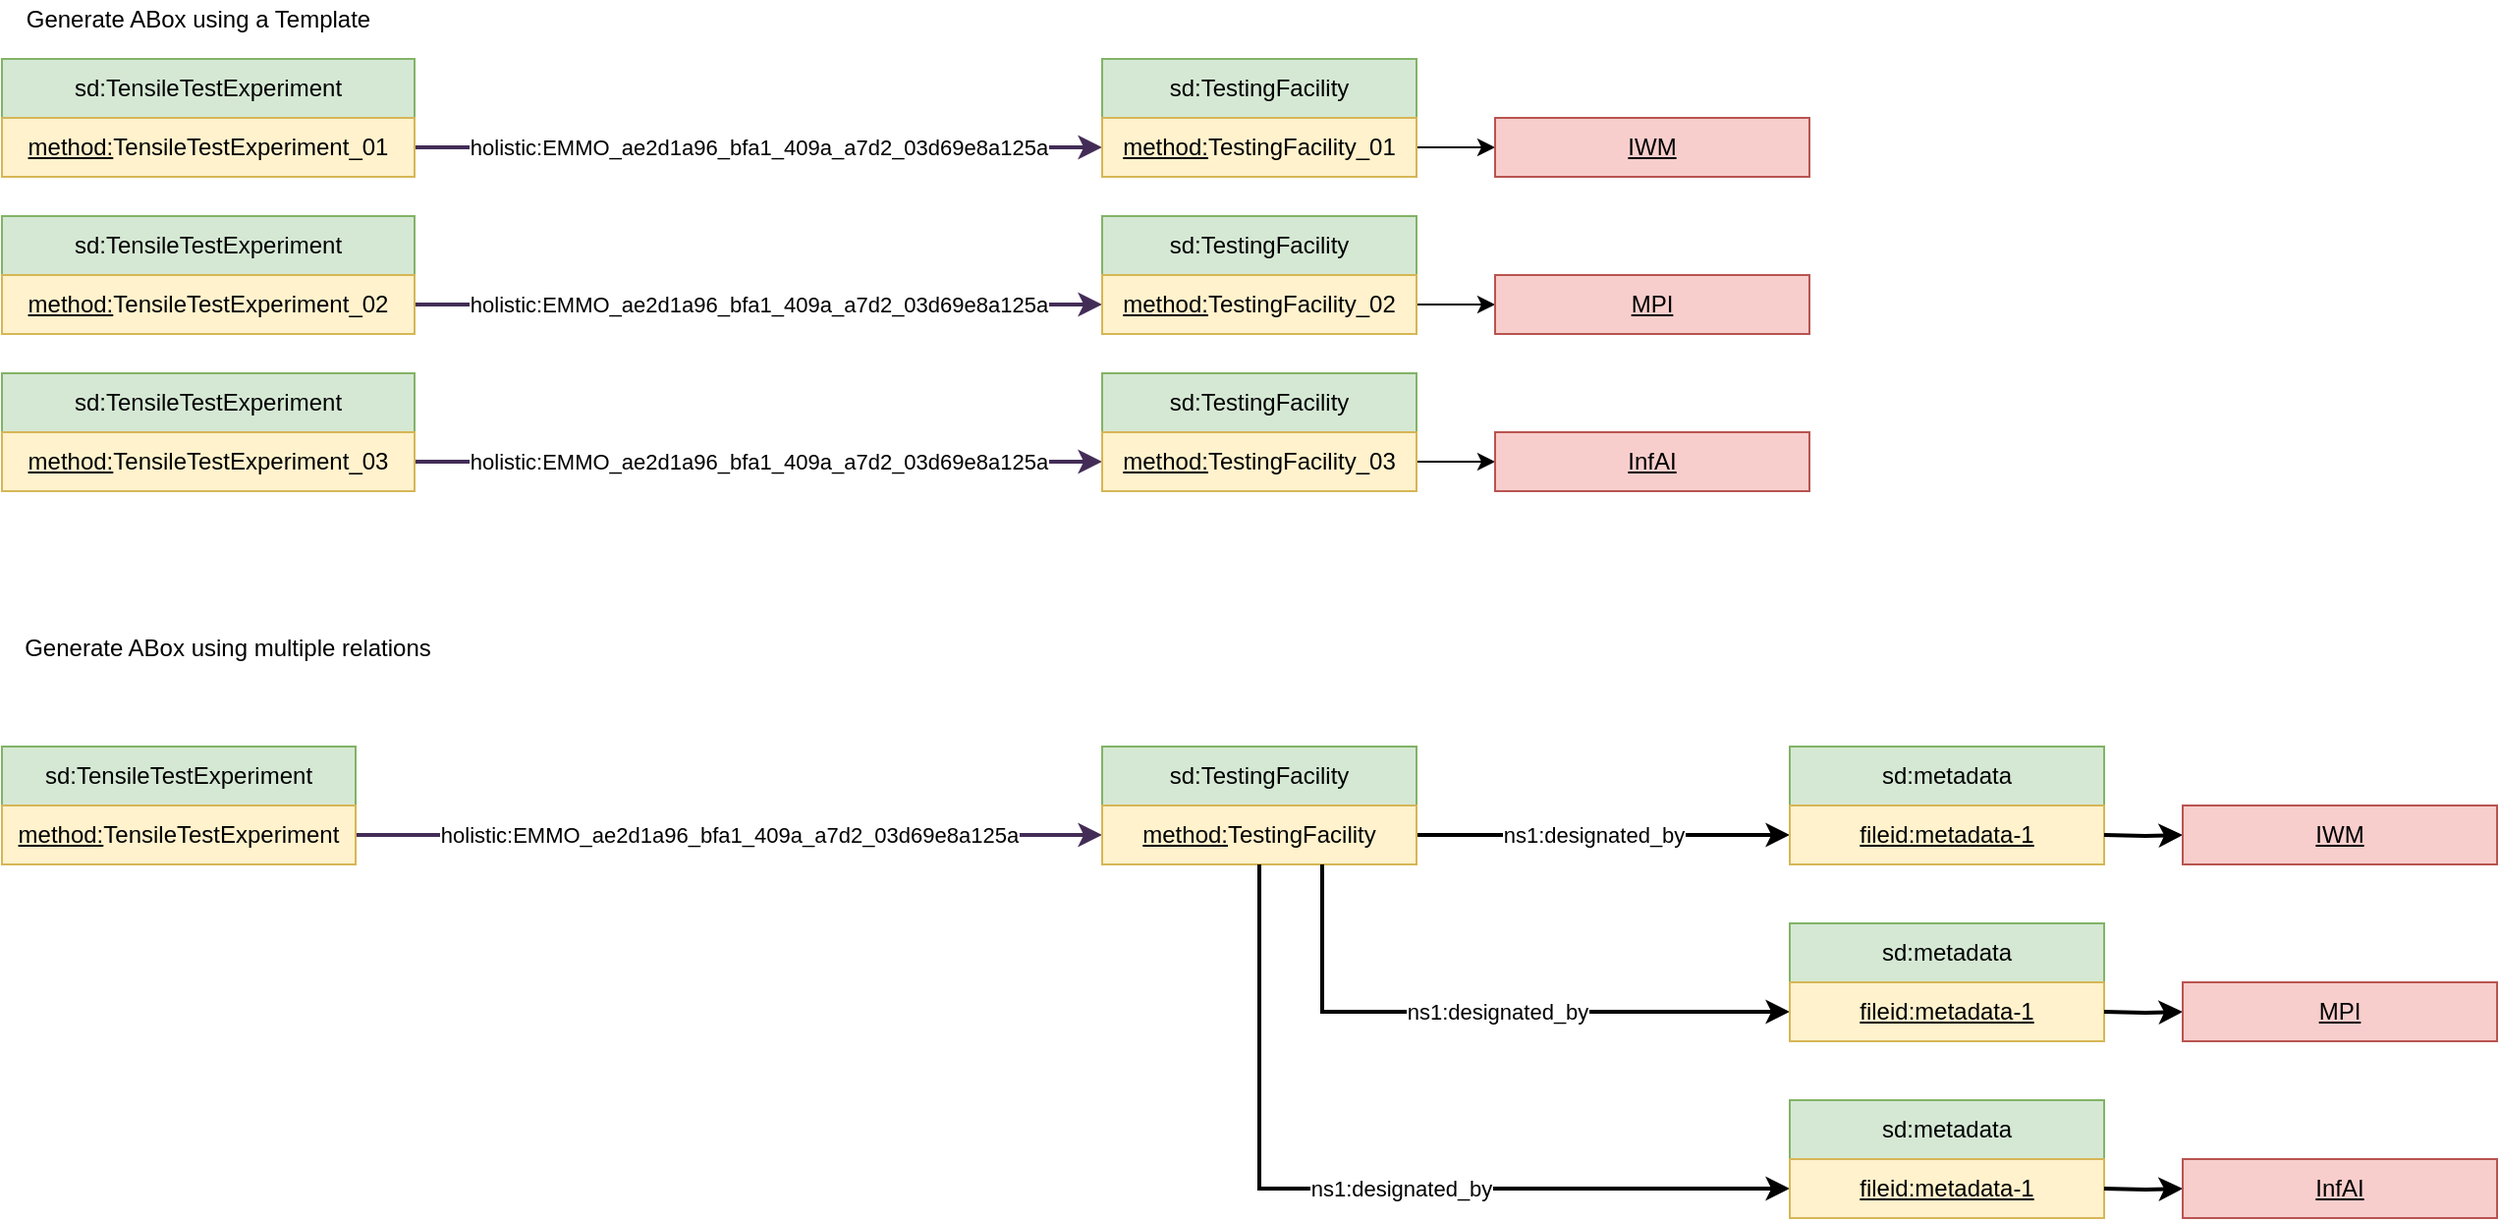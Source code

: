 <mxfile>
    <diagram id="EwJqZBersr4pubNy3R9B" name="Page-1">
        <mxGraphModel dx="672" dy="308" grid="1" gridSize="10" guides="1" tooltips="1" connect="1" arrows="1" fold="1" page="1" pageScale="1" pageWidth="850" pageHeight="1100" math="0" shadow="0">
            <root>
                <mxCell id="0"/>
                <mxCell id="1" parent="0"/>
                <mxCell id="1Oe6J-cwjIKAajmshm66-3" value="sd:TensileTestExperiment" style="rounded=0;whiteSpace=wrap;html=1;snapToPoint=1;points=[[0.1,0],[0.2,0],[0.3,0],[0.4,0],[0.5,0],[0.6,0],[0.7,0],[0.8,0],[0.9,0],[0,0.1],[0,0.3],[0,0.5],[0,0.7],[0,0.9],[0.1,1],[0.2,1],[0.3,1],[0.4,1],[0.5,1],[0.6,1],[0.7,1],[0.8,1],[0.9,1],[1,0.1],[1,0.3],[1,0.5],[1,0.7],[1,0.9]];fillColor=#d5e8d4;strokeColor=#82b366;" parent="1" vertex="1">
                    <mxGeometry x="20" y="40" width="210" height="30" as="geometry"/>
                </mxCell>
                <mxCell id="1Oe6J-cwjIKAajmshm66-4" value="&lt;span style=&quot;text-align: left&quot;&gt;holistic:EMMO_ae2d1a96_bfa1_409a_a7d2_03d69e8a125a&lt;/span&gt;" style="edgeStyle=orthogonalEdgeStyle;rounded=0;orthogonalLoop=1;jettySize=auto;html=1;entryX=0;entryY=0.5;entryDx=0;entryDy=0;strokeWidth=2;fillColor=#76608a;strokeColor=#432D57;" parent="1" source="1Oe6J-cwjIKAajmshm66-5" target="1Oe6J-cwjIKAajmshm66-7" edge="1">
                    <mxGeometry relative="1" as="geometry"/>
                </mxCell>
                <mxCell id="1Oe6J-cwjIKAajmshm66-5" value="&lt;u&gt;method:&lt;/u&gt;TensileTestExperiment_01" style="rounded=0;whiteSpace=wrap;html=1;snapToPoint=1;points=[[0.1,0],[0.2,0],[0.3,0],[0.4,0],[0.5,0],[0.6,0],[0.7,0],[0.8,0],[0.9,0],[0,0.1],[0,0.3],[0,0.5],[0,0.7],[0,0.9],[0.1,1],[0.2,1],[0.3,1],[0.4,1],[0.5,1],[0.6,1],[0.7,1],[0.8,1],[0.9,1],[1,0.1],[1,0.3],[1,0.5],[1,0.7],[1,0.9]];fillColor=#fff2cc;strokeColor=#d6b656;" parent="1" vertex="1">
                    <mxGeometry x="20" y="70" width="210" height="30" as="geometry"/>
                </mxCell>
                <mxCell id="1Oe6J-cwjIKAajmshm66-6" value="sd:TestingFacility" style="rounded=0;whiteSpace=wrap;html=1;snapToPoint=1;points=[[0.1,0],[0.2,0],[0.3,0],[0.4,0],[0.5,0],[0.6,0],[0.7,0],[0.8,0],[0.9,0],[0,0.1],[0,0.3],[0,0.5],[0,0.7],[0,0.9],[0.1,1],[0.2,1],[0.3,1],[0.4,1],[0.5,1],[0.6,1],[0.7,1],[0.8,1],[0.9,1],[1,0.1],[1,0.3],[1,0.5],[1,0.7],[1,0.9]];fillColor=#d5e8d4;strokeColor=#82b366;" parent="1" vertex="1">
                    <mxGeometry x="580" y="40" width="160" height="30" as="geometry"/>
                </mxCell>
                <mxCell id="1Oe6J-cwjIKAajmshm66-21" style="edgeStyle=orthogonalEdgeStyle;rounded=0;orthogonalLoop=1;jettySize=auto;html=1;entryX=0;entryY=0.5;entryDx=0;entryDy=0;" parent="1" source="1Oe6J-cwjIKAajmshm66-7" target="1Oe6J-cwjIKAajmshm66-20" edge="1">
                    <mxGeometry relative="1" as="geometry"/>
                </mxCell>
                <mxCell id="1Oe6J-cwjIKAajmshm66-7" value="&lt;u&gt;method:&lt;/u&gt;TestingFacility_01" style="rounded=0;whiteSpace=wrap;html=1;snapToPoint=1;points=[[0.1,0],[0.2,0],[0.3,0],[0.4,0],[0.5,0],[0.6,0],[0.7,0],[0.8,0],[0.9,0],[0,0.1],[0,0.3],[0,0.5],[0,0.7],[0,0.9],[0.1,1],[0.2,1],[0.3,1],[0.4,1],[0.5,1],[0.6,1],[0.7,1],[0.8,1],[0.9,1],[1,0.1],[1,0.3],[1,0.5],[1,0.7],[1,0.9]];fillColor=#fff2cc;strokeColor=#d6b656;" parent="1" vertex="1">
                    <mxGeometry x="580" y="70" width="160" height="30" as="geometry"/>
                </mxCell>
                <mxCell id="1Oe6J-cwjIKAajmshm66-8" value="sd:TensileTestExperiment" style="rounded=0;whiteSpace=wrap;html=1;snapToPoint=1;points=[[0.1,0],[0.2,0],[0.3,0],[0.4,0],[0.5,0],[0.6,0],[0.7,0],[0.8,0],[0.9,0],[0,0.1],[0,0.3],[0,0.5],[0,0.7],[0,0.9],[0.1,1],[0.2,1],[0.3,1],[0.4,1],[0.5,1],[0.6,1],[0.7,1],[0.8,1],[0.9,1],[1,0.1],[1,0.3],[1,0.5],[1,0.7],[1,0.9]];fillColor=#d5e8d4;strokeColor=#82b366;" parent="1" vertex="1">
                    <mxGeometry x="20" y="120" width="210" height="30" as="geometry"/>
                </mxCell>
                <mxCell id="1Oe6J-cwjIKAajmshm66-9" value="&lt;span style=&quot;text-align: left&quot;&gt;holistic:EMMO_ae2d1a96_bfa1_409a_a7d2_03d69e8a125a&lt;/span&gt;" style="edgeStyle=orthogonalEdgeStyle;rounded=0;orthogonalLoop=1;jettySize=auto;html=1;entryX=0;entryY=0.5;entryDx=0;entryDy=0;strokeWidth=2;fillColor=#76608a;strokeColor=#432D57;" parent="1" source="1Oe6J-cwjIKAajmshm66-10" target="1Oe6J-cwjIKAajmshm66-12" edge="1">
                    <mxGeometry relative="1" as="geometry"/>
                </mxCell>
                <mxCell id="1Oe6J-cwjIKAajmshm66-10" value="&lt;u&gt;method:&lt;/u&gt;TensileTestExperiment_02" style="rounded=0;whiteSpace=wrap;html=1;snapToPoint=1;points=[[0.1,0],[0.2,0],[0.3,0],[0.4,0],[0.5,0],[0.6,0],[0.7,0],[0.8,0],[0.9,0],[0,0.1],[0,0.3],[0,0.5],[0,0.7],[0,0.9],[0.1,1],[0.2,1],[0.3,1],[0.4,1],[0.5,1],[0.6,1],[0.7,1],[0.8,1],[0.9,1],[1,0.1],[1,0.3],[1,0.5],[1,0.7],[1,0.9]];fillColor=#fff2cc;strokeColor=#d6b656;" parent="1" vertex="1">
                    <mxGeometry x="20" y="150" width="210" height="30" as="geometry"/>
                </mxCell>
                <mxCell id="1Oe6J-cwjIKAajmshm66-11" value="sd:TestingFacility" style="rounded=0;whiteSpace=wrap;html=1;snapToPoint=1;points=[[0.1,0],[0.2,0],[0.3,0],[0.4,0],[0.5,0],[0.6,0],[0.7,0],[0.8,0],[0.9,0],[0,0.1],[0,0.3],[0,0.5],[0,0.7],[0,0.9],[0.1,1],[0.2,1],[0.3,1],[0.4,1],[0.5,1],[0.6,1],[0.7,1],[0.8,1],[0.9,1],[1,0.1],[1,0.3],[1,0.5],[1,0.7],[1,0.9]];fillColor=#d5e8d4;strokeColor=#82b366;" parent="1" vertex="1">
                    <mxGeometry x="580" y="120" width="160" height="30" as="geometry"/>
                </mxCell>
                <mxCell id="1Oe6J-cwjIKAajmshm66-22" style="edgeStyle=orthogonalEdgeStyle;rounded=0;orthogonalLoop=1;jettySize=auto;html=1;entryX=0;entryY=0.5;entryDx=0;entryDy=0;" parent="1" source="1Oe6J-cwjIKAajmshm66-12" target="1Oe6J-cwjIKAajmshm66-19" edge="1">
                    <mxGeometry relative="1" as="geometry"/>
                </mxCell>
                <mxCell id="1Oe6J-cwjIKAajmshm66-12" value="&lt;u&gt;method:&lt;/u&gt;TestingFacility_02" style="rounded=0;whiteSpace=wrap;html=1;snapToPoint=1;points=[[0.1,0],[0.2,0],[0.3,0],[0.4,0],[0.5,0],[0.6,0],[0.7,0],[0.8,0],[0.9,0],[0,0.1],[0,0.3],[0,0.5],[0,0.7],[0,0.9],[0.1,1],[0.2,1],[0.3,1],[0.4,1],[0.5,1],[0.6,1],[0.7,1],[0.8,1],[0.9,1],[1,0.1],[1,0.3],[1,0.5],[1,0.7],[1,0.9]];fillColor=#fff2cc;strokeColor=#d6b656;" parent="1" vertex="1">
                    <mxGeometry x="580" y="150" width="160" height="30" as="geometry"/>
                </mxCell>
                <mxCell id="1Oe6J-cwjIKAajmshm66-13" value="sd:TensileTestExperiment" style="rounded=0;whiteSpace=wrap;html=1;snapToPoint=1;points=[[0.1,0],[0.2,0],[0.3,0],[0.4,0],[0.5,0],[0.6,0],[0.7,0],[0.8,0],[0.9,0],[0,0.1],[0,0.3],[0,0.5],[0,0.7],[0,0.9],[0.1,1],[0.2,1],[0.3,1],[0.4,1],[0.5,1],[0.6,1],[0.7,1],[0.8,1],[0.9,1],[1,0.1],[1,0.3],[1,0.5],[1,0.7],[1,0.9]];fillColor=#d5e8d4;strokeColor=#82b366;" parent="1" vertex="1">
                    <mxGeometry x="20" y="200" width="210" height="30" as="geometry"/>
                </mxCell>
                <mxCell id="1Oe6J-cwjIKAajmshm66-14" value="&lt;span style=&quot;text-align: left&quot;&gt;holistic:EMMO_ae2d1a96_bfa1_409a_a7d2_03d69e8a125a&lt;/span&gt;" style="edgeStyle=orthogonalEdgeStyle;rounded=0;orthogonalLoop=1;jettySize=auto;html=1;entryX=0;entryY=0.5;entryDx=0;entryDy=0;strokeWidth=2;fillColor=#76608a;strokeColor=#432D57;" parent="1" source="1Oe6J-cwjIKAajmshm66-15" target="1Oe6J-cwjIKAajmshm66-17" edge="1">
                    <mxGeometry relative="1" as="geometry"/>
                </mxCell>
                <mxCell id="1Oe6J-cwjIKAajmshm66-15" value="&lt;u&gt;method:&lt;/u&gt;TensileTestExperiment_03" style="rounded=0;whiteSpace=wrap;html=1;snapToPoint=1;points=[[0.1,0],[0.2,0],[0.3,0],[0.4,0],[0.5,0],[0.6,0],[0.7,0],[0.8,0],[0.9,0],[0,0.1],[0,0.3],[0,0.5],[0,0.7],[0,0.9],[0.1,1],[0.2,1],[0.3,1],[0.4,1],[0.5,1],[0.6,1],[0.7,1],[0.8,1],[0.9,1],[1,0.1],[1,0.3],[1,0.5],[1,0.7],[1,0.9]];fillColor=#fff2cc;strokeColor=#d6b656;" parent="1" vertex="1">
                    <mxGeometry x="20" y="230" width="210" height="30" as="geometry"/>
                </mxCell>
                <mxCell id="1Oe6J-cwjIKAajmshm66-16" value="sd:TestingFacility" style="rounded=0;whiteSpace=wrap;html=1;snapToPoint=1;points=[[0.1,0],[0.2,0],[0.3,0],[0.4,0],[0.5,0],[0.6,0],[0.7,0],[0.8,0],[0.9,0],[0,0.1],[0,0.3],[0,0.5],[0,0.7],[0,0.9],[0.1,1],[0.2,1],[0.3,1],[0.4,1],[0.5,1],[0.6,1],[0.7,1],[0.8,1],[0.9,1],[1,0.1],[1,0.3],[1,0.5],[1,0.7],[1,0.9]];fillColor=#d5e8d4;strokeColor=#82b366;" parent="1" vertex="1">
                    <mxGeometry x="580" y="200" width="160" height="30" as="geometry"/>
                </mxCell>
                <mxCell id="1Oe6J-cwjIKAajmshm66-23" style="edgeStyle=orthogonalEdgeStyle;rounded=0;orthogonalLoop=1;jettySize=auto;html=1;" parent="1" source="1Oe6J-cwjIKAajmshm66-17" target="1Oe6J-cwjIKAajmshm66-18" edge="1">
                    <mxGeometry relative="1" as="geometry"/>
                </mxCell>
                <mxCell id="1Oe6J-cwjIKAajmshm66-17" value="&lt;u&gt;method:&lt;/u&gt;TestingFacility_03" style="rounded=0;whiteSpace=wrap;html=1;snapToPoint=1;points=[[0.1,0],[0.2,0],[0.3,0],[0.4,0],[0.5,0],[0.6,0],[0.7,0],[0.8,0],[0.9,0],[0,0.1],[0,0.3],[0,0.5],[0,0.7],[0,0.9],[0.1,1],[0.2,1],[0.3,1],[0.4,1],[0.5,1],[0.6,1],[0.7,1],[0.8,1],[0.9,1],[1,0.1],[1,0.3],[1,0.5],[1,0.7],[1,0.9]];fillColor=#fff2cc;strokeColor=#d6b656;" parent="1" vertex="1">
                    <mxGeometry x="580" y="230" width="160" height="30" as="geometry"/>
                </mxCell>
                <mxCell id="1Oe6J-cwjIKAajmshm66-18" value="&lt;u&gt;InfAI&lt;/u&gt;" style="rounded=0;whiteSpace=wrap;html=1;snapToPoint=1;points=[[0.1,0],[0.2,0],[0.3,0],[0.4,0],[0.5,0],[0.6,0],[0.7,0],[0.8,0],[0.9,0],[0,0.1],[0,0.3],[0,0.5],[0,0.7],[0,0.9],[0.1,1],[0.2,1],[0.3,1],[0.4,1],[0.5,1],[0.6,1],[0.7,1],[0.8,1],[0.9,1],[1,0.1],[1,0.3],[1,0.5],[1,0.7],[1,0.9]];fillColor=#f8cecc;strokeColor=#b85450;" parent="1" vertex="1">
                    <mxGeometry x="780" y="230" width="160" height="30" as="geometry"/>
                </mxCell>
                <mxCell id="1Oe6J-cwjIKAajmshm66-19" value="&lt;u&gt;MPI&lt;/u&gt;" style="rounded=0;whiteSpace=wrap;html=1;snapToPoint=1;points=[[0.1,0],[0.2,0],[0.3,0],[0.4,0],[0.5,0],[0.6,0],[0.7,0],[0.8,0],[0.9,0],[0,0.1],[0,0.3],[0,0.5],[0,0.7],[0,0.9],[0.1,1],[0.2,1],[0.3,1],[0.4,1],[0.5,1],[0.6,1],[0.7,1],[0.8,1],[0.9,1],[1,0.1],[1,0.3],[1,0.5],[1,0.7],[1,0.9]];fillColor=#f8cecc;strokeColor=#b85450;" parent="1" vertex="1">
                    <mxGeometry x="780" y="150" width="160" height="30" as="geometry"/>
                </mxCell>
                <mxCell id="1Oe6J-cwjIKAajmshm66-20" value="&lt;u&gt;IWM&lt;/u&gt;" style="rounded=0;whiteSpace=wrap;html=1;snapToPoint=1;points=[[0.1,0],[0.2,0],[0.3,0],[0.4,0],[0.5,0],[0.6,0],[0.7,0],[0.8,0],[0.9,0],[0,0.1],[0,0.3],[0,0.5],[0,0.7],[0,0.9],[0.1,1],[0.2,1],[0.3,1],[0.4,1],[0.5,1],[0.6,1],[0.7,1],[0.8,1],[0.9,1],[1,0.1],[1,0.3],[1,0.5],[1,0.7],[1,0.9]];fillColor=#f8cecc;strokeColor=#b85450;" parent="1" vertex="1">
                    <mxGeometry x="780" y="70" width="160" height="30" as="geometry"/>
                </mxCell>
                <mxCell id="1Oe6J-cwjIKAajmshm66-24" value="sd:TensileTestExperiment" style="rounded=0;whiteSpace=wrap;html=1;snapToPoint=1;points=[[0.1,0],[0.2,0],[0.3,0],[0.4,0],[0.5,0],[0.6,0],[0.7,0],[0.8,0],[0.9,0],[0,0.1],[0,0.3],[0,0.5],[0,0.7],[0,0.9],[0.1,1],[0.2,1],[0.3,1],[0.4,1],[0.5,1],[0.6,1],[0.7,1],[0.8,1],[0.9,1],[1,0.1],[1,0.3],[1,0.5],[1,0.7],[1,0.9]];fillColor=#d5e8d4;strokeColor=#82b366;" parent="1" vertex="1">
                    <mxGeometry x="20" y="390" width="180" height="30" as="geometry"/>
                </mxCell>
                <mxCell id="1Oe6J-cwjIKAajmshm66-25" value="&lt;span style=&quot;text-align: left&quot;&gt;holistic:EMMO_ae2d1a96_bfa1_409a_a7d2_03d69e8a125a&lt;/span&gt;" style="edgeStyle=orthogonalEdgeStyle;rounded=0;orthogonalLoop=1;jettySize=auto;html=1;entryX=0;entryY=0.5;entryDx=0;entryDy=0;strokeWidth=2;fillColor=#76608a;strokeColor=#432D57;" parent="1" source="1Oe6J-cwjIKAajmshm66-26" target="1Oe6J-cwjIKAajmshm66-28" edge="1">
                    <mxGeometry relative="1" as="geometry"/>
                </mxCell>
                <mxCell id="1Oe6J-cwjIKAajmshm66-26" value="&lt;u&gt;method:&lt;/u&gt;TensileTestExperiment" style="rounded=0;whiteSpace=wrap;html=1;snapToPoint=1;points=[[0.1,0],[0.2,0],[0.3,0],[0.4,0],[0.5,0],[0.6,0],[0.7,0],[0.8,0],[0.9,0],[0,0.1],[0,0.3],[0,0.5],[0,0.7],[0,0.9],[0.1,1],[0.2,1],[0.3,1],[0.4,1],[0.5,1],[0.6,1],[0.7,1],[0.8,1],[0.9,1],[1,0.1],[1,0.3],[1,0.5],[1,0.7],[1,0.9]];fillColor=#fff2cc;strokeColor=#d6b656;" parent="1" vertex="1">
                    <mxGeometry x="20" y="420" width="180" height="30" as="geometry"/>
                </mxCell>
                <mxCell id="1Oe6J-cwjIKAajmshm66-27" value="sd:TestingFacility" style="rounded=0;whiteSpace=wrap;html=1;snapToPoint=1;points=[[0.1,0],[0.2,0],[0.3,0],[0.4,0],[0.5,0],[0.6,0],[0.7,0],[0.8,0],[0.9,0],[0,0.1],[0,0.3],[0,0.5],[0,0.7],[0,0.9],[0.1,1],[0.2,1],[0.3,1],[0.4,1],[0.5,1],[0.6,1],[0.7,1],[0.8,1],[0.9,1],[1,0.1],[1,0.3],[1,0.5],[1,0.7],[1,0.9]];fillColor=#d5e8d4;strokeColor=#82b366;" parent="1" vertex="1">
                    <mxGeometry x="580" y="390" width="160" height="30" as="geometry"/>
                </mxCell>
                <mxCell id="1Oe6J-cwjIKAajmshm66-31" style="edgeStyle=orthogonalEdgeStyle;rounded=0;orthogonalLoop=1;jettySize=auto;html=1;entryX=0;entryY=0.5;entryDx=0;entryDy=0;strokeWidth=2;" parent="1" source="1Oe6J-cwjIKAajmshm66-28" target="1Oe6J-cwjIKAajmshm66-30" edge="1">
                    <mxGeometry relative="1" as="geometry"/>
                </mxCell>
                <mxCell id="1Oe6J-cwjIKAajmshm66-32" value="ns1:designated_by" style="edgeLabel;html=1;align=center;verticalAlign=middle;resizable=0;points=[];" parent="1Oe6J-cwjIKAajmshm66-31" vertex="1" connectable="0">
                    <mxGeometry x="0.2" y="1" relative="1" as="geometry">
                        <mxPoint x="-24" y="1" as="offset"/>
                    </mxGeometry>
                </mxCell>
                <mxCell id="1Oe6J-cwjIKAajmshm66-28" value="&lt;u&gt;method:&lt;/u&gt;TestingFacility" style="rounded=0;whiteSpace=wrap;html=1;snapToPoint=1;points=[[0.1,0],[0.2,0],[0.3,0],[0.4,0],[0.5,0],[0.6,0],[0.7,0],[0.8,0],[0.9,0],[0,0.1],[0,0.3],[0,0.5],[0,0.7],[0,0.9],[0.1,1],[0.2,1],[0.3,1],[0.4,1],[0.5,1],[0.6,1],[0.7,1],[0.8,1],[0.9,1],[1,0.1],[1,0.3],[1,0.5],[1,0.7],[1,0.9]];fillColor=#fff2cc;strokeColor=#d6b656;" parent="1" vertex="1">
                    <mxGeometry x="580" y="420" width="160" height="30" as="geometry"/>
                </mxCell>
                <mxCell id="1Oe6J-cwjIKAajmshm66-29" value="sd:metadata" style="rounded=0;whiteSpace=wrap;html=1;snapToPoint=1;points=[[0.1,0],[0.2,0],[0.3,0],[0.4,0],[0.5,0],[0.6,0],[0.7,0],[0.8,0],[0.9,0],[0,0.1],[0,0.3],[0,0.5],[0,0.7],[0,0.9],[0.1,1],[0.2,1],[0.3,1],[0.4,1],[0.5,1],[0.6,1],[0.7,1],[0.8,1],[0.9,1],[1,0.1],[1,0.3],[1,0.5],[1,0.7],[1,0.9]];fillColor=#d5e8d4;strokeColor=#82b366;" parent="1" vertex="1">
                    <mxGeometry x="930" y="390" width="160" height="30" as="geometry"/>
                </mxCell>
                <mxCell id="1Oe6J-cwjIKAajmshm66-30" value="&lt;u&gt;fileid:metadata-1&lt;/u&gt;" style="rounded=0;whiteSpace=wrap;html=1;snapToPoint=1;points=[[0.1,0],[0.2,0],[0.3,0],[0.4,0],[0.5,0],[0.6,0],[0.7,0],[0.8,0],[0.9,0],[0,0.1],[0,0.3],[0,0.5],[0,0.7],[0,0.9],[0.1,1],[0.2,1],[0.3,1],[0.4,1],[0.5,1],[0.6,1],[0.7,1],[0.8,1],[0.9,1],[1,0.1],[1,0.3],[1,0.5],[1,0.7],[1,0.9]];fillColor=#fff2cc;strokeColor=#d6b656;" parent="1" vertex="1">
                    <mxGeometry x="930" y="420" width="160" height="30" as="geometry"/>
                </mxCell>
                <mxCell id="1Oe6J-cwjIKAajmshm66-33" style="edgeStyle=orthogonalEdgeStyle;rounded=0;orthogonalLoop=1;jettySize=auto;html=1;entryX=0;entryY=0.5;entryDx=0;entryDy=0;strokeWidth=2;" parent="1" target="1Oe6J-cwjIKAajmshm66-34" edge="1">
                    <mxGeometry relative="1" as="geometry">
                        <mxPoint x="1090" y="435" as="sourcePoint"/>
                    </mxGeometry>
                </mxCell>
                <mxCell id="1Oe6J-cwjIKAajmshm66-34" value="&lt;u&gt;IWM&lt;/u&gt;" style="rounded=0;whiteSpace=wrap;html=1;snapToPoint=1;points=[[0.1,0],[0.2,0],[0.3,0],[0.4,0],[0.5,0],[0.6,0],[0.7,0],[0.8,0],[0.9,0],[0,0.1],[0,0.3],[0,0.5],[0,0.7],[0,0.9],[0.1,1],[0.2,1],[0.3,1],[0.4,1],[0.5,1],[0.6,1],[0.7,1],[0.8,1],[0.9,1],[1,0.1],[1,0.3],[1,0.5],[1,0.7],[1,0.9]];fillColor=#f8cecc;strokeColor=#b85450;" parent="1" vertex="1">
                    <mxGeometry x="1130" y="420" width="160" height="30" as="geometry"/>
                </mxCell>
                <mxCell id="1Oe6J-cwjIKAajmshm66-35" style="edgeStyle=orthogonalEdgeStyle;rounded=0;orthogonalLoop=1;jettySize=auto;html=1;entryX=0;entryY=0.5;entryDx=0;entryDy=0;exitX=0.7;exitY=1;exitDx=0;exitDy=0;strokeWidth=2;" parent="1" source="1Oe6J-cwjIKAajmshm66-28" target="1Oe6J-cwjIKAajmshm66-38" edge="1">
                    <mxGeometry relative="1" as="geometry">
                        <mxPoint x="740" y="525" as="sourcePoint"/>
                    </mxGeometry>
                </mxCell>
                <mxCell id="1Oe6J-cwjIKAajmshm66-36" value="ns1:designated_by" style="edgeLabel;html=1;align=center;verticalAlign=middle;resizable=0;points=[];" parent="1Oe6J-cwjIKAajmshm66-35" vertex="1" connectable="0">
                    <mxGeometry x="0.2" y="1" relative="1" as="geometry">
                        <mxPoint x="-24" y="1" as="offset"/>
                    </mxGeometry>
                </mxCell>
                <mxCell id="1Oe6J-cwjIKAajmshm66-37" value="sd:metadata" style="rounded=0;whiteSpace=wrap;html=1;snapToPoint=1;points=[[0.1,0],[0.2,0],[0.3,0],[0.4,0],[0.5,0],[0.6,0],[0.7,0],[0.8,0],[0.9,0],[0,0.1],[0,0.3],[0,0.5],[0,0.7],[0,0.9],[0.1,1],[0.2,1],[0.3,1],[0.4,1],[0.5,1],[0.6,1],[0.7,1],[0.8,1],[0.9,1],[1,0.1],[1,0.3],[1,0.5],[1,0.7],[1,0.9]];fillColor=#d5e8d4;strokeColor=#82b366;" parent="1" vertex="1">
                    <mxGeometry x="930" y="480" width="160" height="30" as="geometry"/>
                </mxCell>
                <mxCell id="1Oe6J-cwjIKAajmshm66-38" value="&lt;u&gt;fileid:metadata-1&lt;/u&gt;" style="rounded=0;whiteSpace=wrap;html=1;snapToPoint=1;points=[[0.1,0],[0.2,0],[0.3,0],[0.4,0],[0.5,0],[0.6,0],[0.7,0],[0.8,0],[0.9,0],[0,0.1],[0,0.3],[0,0.5],[0,0.7],[0,0.9],[0.1,1],[0.2,1],[0.3,1],[0.4,1],[0.5,1],[0.6,1],[0.7,1],[0.8,1],[0.9,1],[1,0.1],[1,0.3],[1,0.5],[1,0.7],[1,0.9]];fillColor=#fff2cc;strokeColor=#d6b656;" parent="1" vertex="1">
                    <mxGeometry x="930" y="510" width="160" height="30" as="geometry"/>
                </mxCell>
                <mxCell id="1Oe6J-cwjIKAajmshm66-39" style="edgeStyle=orthogonalEdgeStyle;rounded=0;orthogonalLoop=1;jettySize=auto;html=1;entryX=0;entryY=0.5;entryDx=0;entryDy=0;strokeWidth=2;" parent="1" target="1Oe6J-cwjIKAajmshm66-40" edge="1">
                    <mxGeometry relative="1" as="geometry">
                        <mxPoint x="1090" y="525" as="sourcePoint"/>
                    </mxGeometry>
                </mxCell>
                <mxCell id="1Oe6J-cwjIKAajmshm66-40" value="&lt;u&gt;MPI&lt;/u&gt;" style="rounded=0;whiteSpace=wrap;html=1;snapToPoint=1;points=[[0.1,0],[0.2,0],[0.3,0],[0.4,0],[0.5,0],[0.6,0],[0.7,0],[0.8,0],[0.9,0],[0,0.1],[0,0.3],[0,0.5],[0,0.7],[0,0.9],[0.1,1],[0.2,1],[0.3,1],[0.4,1],[0.5,1],[0.6,1],[0.7,1],[0.8,1],[0.9,1],[1,0.1],[1,0.3],[1,0.5],[1,0.7],[1,0.9]];fillColor=#f8cecc;strokeColor=#b85450;" parent="1" vertex="1">
                    <mxGeometry x="1130" y="510" width="160" height="30" as="geometry"/>
                </mxCell>
                <mxCell id="1Oe6J-cwjIKAajmshm66-41" style="edgeStyle=orthogonalEdgeStyle;rounded=0;orthogonalLoop=1;jettySize=auto;html=1;entryX=0;entryY=0.5;entryDx=0;entryDy=0;exitX=0.5;exitY=1;exitDx=0;exitDy=0;strokeWidth=2;" parent="1" source="1Oe6J-cwjIKAajmshm66-28" target="1Oe6J-cwjIKAajmshm66-44" edge="1">
                    <mxGeometry relative="1" as="geometry">
                        <mxPoint x="740" y="615" as="sourcePoint"/>
                    </mxGeometry>
                </mxCell>
                <mxCell id="1Oe6J-cwjIKAajmshm66-42" value="ns1:designated_by" style="edgeLabel;html=1;align=center;verticalAlign=middle;resizable=0;points=[];" parent="1Oe6J-cwjIKAajmshm66-41" vertex="1" connectable="0">
                    <mxGeometry x="0.2" y="1" relative="1" as="geometry">
                        <mxPoint x="-24" y="1" as="offset"/>
                    </mxGeometry>
                </mxCell>
                <mxCell id="1Oe6J-cwjIKAajmshm66-43" value="sd:metadata" style="rounded=0;whiteSpace=wrap;html=1;snapToPoint=1;points=[[0.1,0],[0.2,0],[0.3,0],[0.4,0],[0.5,0],[0.6,0],[0.7,0],[0.8,0],[0.9,0],[0,0.1],[0,0.3],[0,0.5],[0,0.7],[0,0.9],[0.1,1],[0.2,1],[0.3,1],[0.4,1],[0.5,1],[0.6,1],[0.7,1],[0.8,1],[0.9,1],[1,0.1],[1,0.3],[1,0.5],[1,0.7],[1,0.9]];fillColor=#d5e8d4;strokeColor=#82b366;" parent="1" vertex="1">
                    <mxGeometry x="930" y="570" width="160" height="30" as="geometry"/>
                </mxCell>
                <mxCell id="1Oe6J-cwjIKAajmshm66-44" value="&lt;u&gt;fileid:metadata-1&lt;/u&gt;" style="rounded=0;whiteSpace=wrap;html=1;snapToPoint=1;points=[[0.1,0],[0.2,0],[0.3,0],[0.4,0],[0.5,0],[0.6,0],[0.7,0],[0.8,0],[0.9,0],[0,0.1],[0,0.3],[0,0.5],[0,0.7],[0,0.9],[0.1,1],[0.2,1],[0.3,1],[0.4,1],[0.5,1],[0.6,1],[0.7,1],[0.8,1],[0.9,1],[1,0.1],[1,0.3],[1,0.5],[1,0.7],[1,0.9]];fillColor=#fff2cc;strokeColor=#d6b656;" parent="1" vertex="1">
                    <mxGeometry x="930" y="600" width="160" height="30" as="geometry"/>
                </mxCell>
                <mxCell id="1Oe6J-cwjIKAajmshm66-45" style="edgeStyle=orthogonalEdgeStyle;rounded=0;orthogonalLoop=1;jettySize=auto;html=1;entryX=0;entryY=0.5;entryDx=0;entryDy=0;strokeWidth=2;" parent="1" target="1Oe6J-cwjIKAajmshm66-46" edge="1">
                    <mxGeometry relative="1" as="geometry">
                        <mxPoint x="1090" y="615" as="sourcePoint"/>
                    </mxGeometry>
                </mxCell>
                <mxCell id="1Oe6J-cwjIKAajmshm66-46" value="&lt;u&gt;InfAI&lt;/u&gt;" style="rounded=0;whiteSpace=wrap;html=1;snapToPoint=1;points=[[0.1,0],[0.2,0],[0.3,0],[0.4,0],[0.5,0],[0.6,0],[0.7,0],[0.8,0],[0.9,0],[0,0.1],[0,0.3],[0,0.5],[0,0.7],[0,0.9],[0.1,1],[0.2,1],[0.3,1],[0.4,1],[0.5,1],[0.6,1],[0.7,1],[0.8,1],[0.9,1],[1,0.1],[1,0.3],[1,0.5],[1,0.7],[1,0.9]];fillColor=#f8cecc;strokeColor=#b85450;" parent="1" vertex="1">
                    <mxGeometry x="1130" y="600" width="160" height="30" as="geometry"/>
                </mxCell>
                <mxCell id="1Oe6J-cwjIKAajmshm66-47" value="Generate ABox using a Template" style="text;html=1;strokeColor=none;fillColor=none;align=center;verticalAlign=middle;whiteSpace=wrap;rounded=0;" parent="1" vertex="1">
                    <mxGeometry x="30" y="10" width="180" height="20" as="geometry"/>
                </mxCell>
                <mxCell id="1Oe6J-cwjIKAajmshm66-48" value="Generate ABox using multiple relations" style="text;html=1;strokeColor=none;fillColor=none;align=center;verticalAlign=middle;whiteSpace=wrap;rounded=0;" parent="1" vertex="1">
                    <mxGeometry x="30" y="330" width="210" height="20" as="geometry"/>
                </mxCell>
            </root>
        </mxGraphModel>
    </diagram>
</mxfile>
